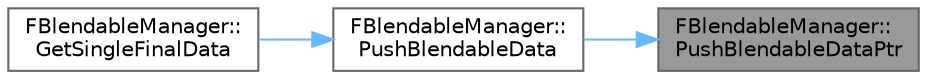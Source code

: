 digraph "FBlendableManager::PushBlendableDataPtr"
{
 // INTERACTIVE_SVG=YES
 // LATEX_PDF_SIZE
  bgcolor="transparent";
  edge [fontname=Helvetica,fontsize=10,labelfontname=Helvetica,labelfontsize=10];
  node [fontname=Helvetica,fontsize=10,shape=box,height=0.2,width=0.4];
  rankdir="RL";
  Node1 [id="Node000001",label="FBlendableManager::\lPushBlendableDataPtr",height=0.2,width=0.4,color="gray40", fillcolor="grey60", style="filled", fontcolor="black",tooltip=" "];
  Node1 -> Node2 [id="edge1_Node000001_Node000002",dir="back",color="steelblue1",style="solid",tooltip=" "];
  Node2 [id="Node000002",label="FBlendableManager::\lPushBlendableData",height=0.2,width=0.4,color="grey40", fillcolor="white", style="filled",URL="$d1/d69/classFBlendableManager.html#af4840b5095f4ecbe917a6df1ebfd649b",tooltip=" "];
  Node2 -> Node3 [id="edge2_Node000002_Node000003",dir="back",color="steelblue1",style="solid",tooltip=" "];
  Node3 [id="Node000003",label="FBlendableManager::\lGetSingleFinalData",height=0.2,width=0.4,color="grey40", fillcolor="white", style="filled",URL="$d1/d69/classFBlendableManager.html#ab1291c5528a615e3c7494eaaed5685d3",tooltip=" "];
}
